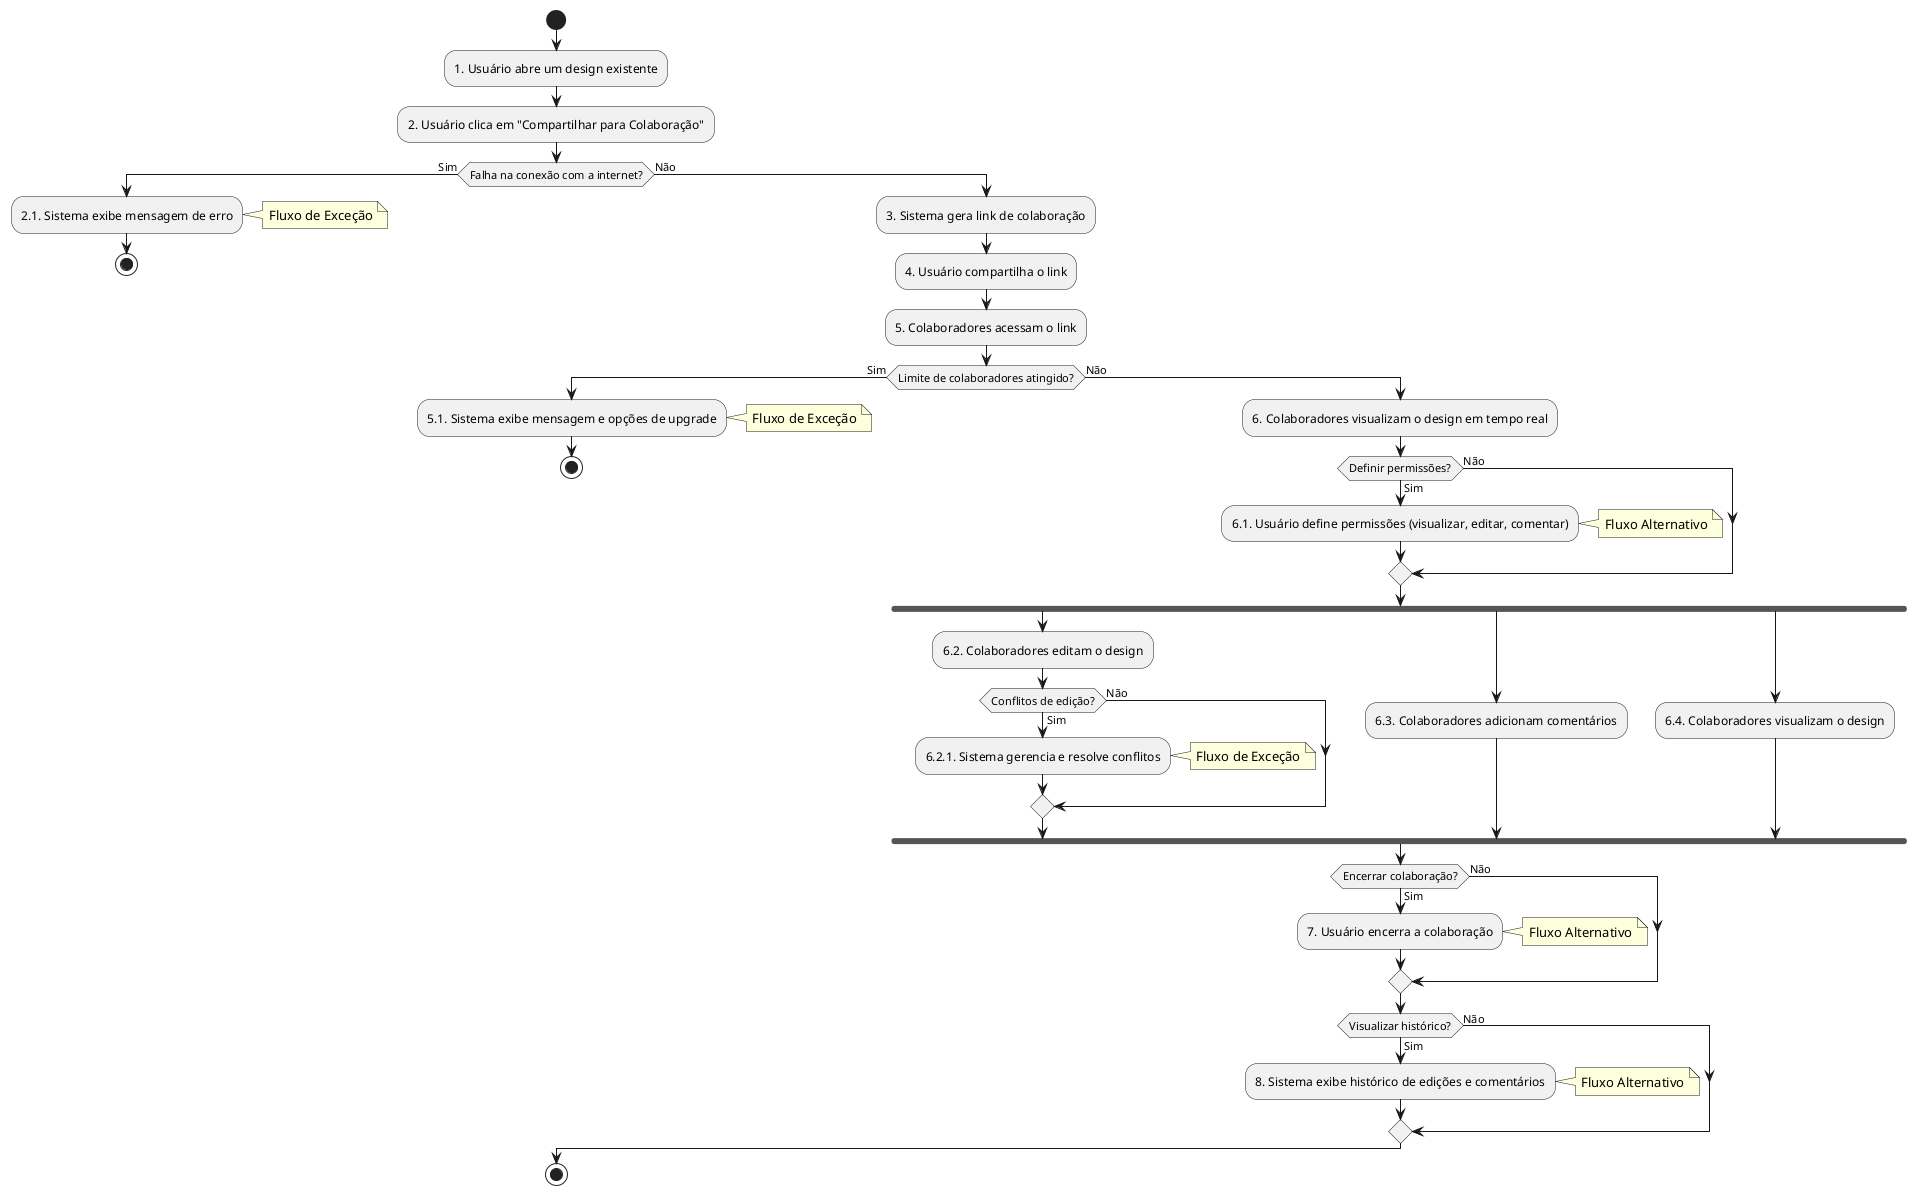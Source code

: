 @startuml
start
:1. Usuário abre um design existente;
:2. Usuário clica em "Compartilhar para Colaboração";

if (Falha na conexão com a internet?) then (Sim)
  :2.1. Sistema exibe mensagem de erro;
  note right: Fluxo de Exceção
  stop
else (Não)
  :3. Sistema gera link de colaboração;
  :4. Usuário compartilha o link;
  :5. Colaboradores acessam o link;

  if (Limite de colaboradores atingido?) then (Sim)
    :5.1. Sistema exibe mensagem e opções de upgrade;
    note right: Fluxo de Exceção
    stop
  else (Não)
    :6. Colaboradores visualizam o design em tempo real;

    if (Definir permissões?) then (Sim)
      :6.1. Usuário define permissões (visualizar, editar, comentar);
      note right: Fluxo Alternativo
    else (Não)
    endif

    fork
      :6.2. Colaboradores editam o design;
      if (Conflitos de edição?) then (Sim)
        :6.2.1. Sistema gerencia e resolve conflitos;
        note right: Fluxo de Exceção
      else (Não)
      endif
    fork again
      :6.3. Colaboradores adicionam comentários;
    fork again
      :6.4. Colaboradores visualizam o design;
    end fork

    if (Encerrar colaboração?) then (Sim)
      :7. Usuário encerra a colaboração;
      note right: Fluxo Alternativo
    else (Não)
    endif

    if (Visualizar histórico?) then (Sim)
      :8. Sistema exibe histórico de edições e comentários;
      note right: Fluxo Alternativo
    else (Não)
    endif
  endif
endif
stop
@enduml
